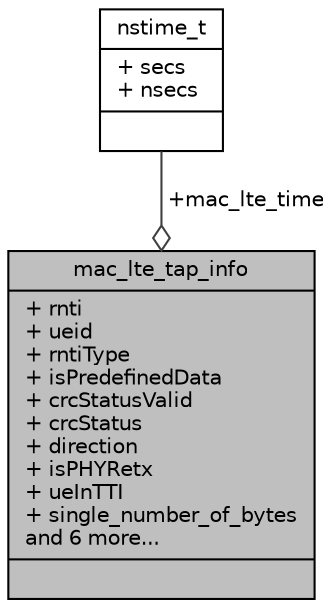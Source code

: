 digraph "mac_lte_tap_info"
{
 // LATEX_PDF_SIZE
  edge [fontname="Helvetica",fontsize="10",labelfontname="Helvetica",labelfontsize="10"];
  node [fontname="Helvetica",fontsize="10",shape=record];
  Node1 [label="{mac_lte_tap_info\n|+ rnti\l+ ueid\l+ rntiType\l+ isPredefinedData\l+ crcStatusValid\l+ crcStatus\l+ direction\l+ isPHYRetx\l+ ueInTTI\l+ single_number_of_bytes\land 6 more...\l|}",height=0.2,width=0.4,color="black", fillcolor="grey75", style="filled", fontcolor="black",tooltip=" "];
  Node2 -> Node1 [color="grey25",fontsize="10",style="solid",label=" +mac_lte_time" ,arrowhead="odiamond",fontname="Helvetica"];
  Node2 [label="{nstime_t\n|+ secs\l+ nsecs\l|}",height=0.2,width=0.4,color="black", fillcolor="white", style="filled",URL="$structnstime__t.html",tooltip=" "];
}
